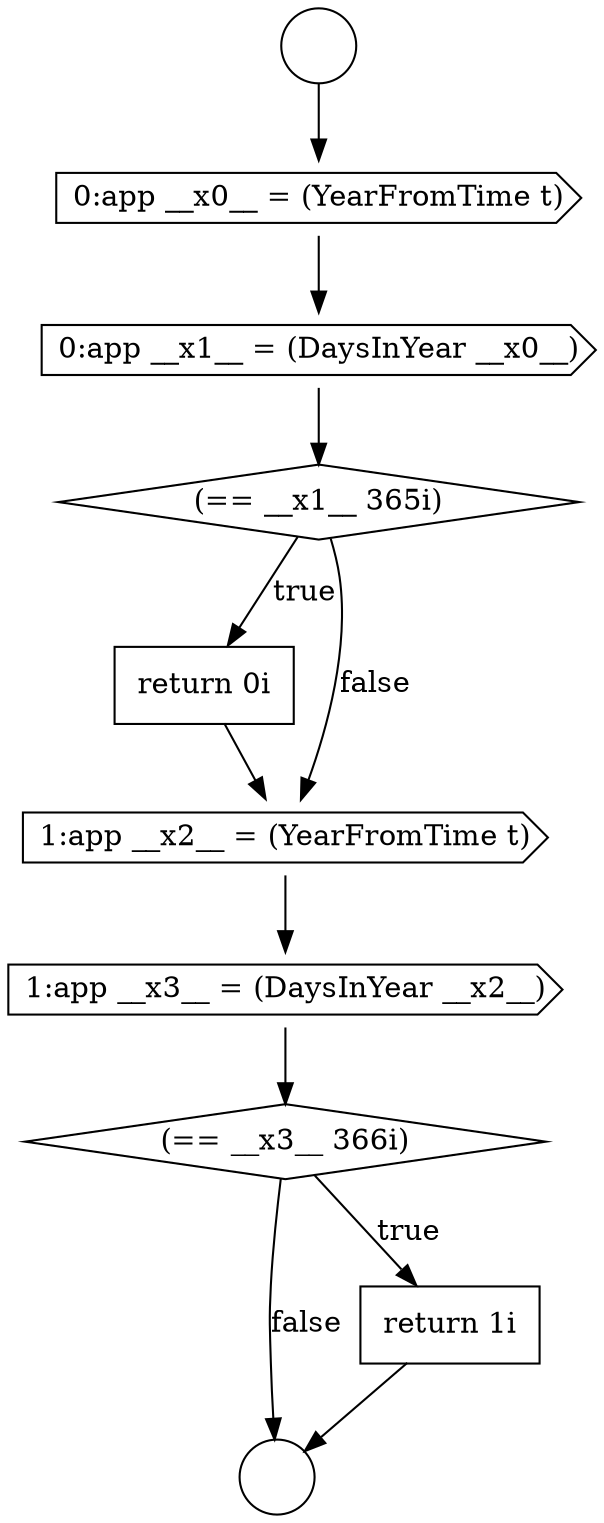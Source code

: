 digraph {
  node20273 [shape=circle label=" " color="black" fillcolor="white" style=filled]
  node20280 [shape=cds, label=<<font color="black">1:app __x3__ = (DaysInYear __x2__)</font>> color="black" fillcolor="white" style=filled]
  node20281 [shape=diamond, label=<<font color="black">(== __x3__ 366i)</font>> color="black" fillcolor="white" style=filled]
  node20276 [shape=cds, label=<<font color="black">0:app __x1__ = (DaysInYear __x0__)</font>> color="black" fillcolor="white" style=filled]
  node20277 [shape=diamond, label=<<font color="black">(== __x1__ 365i)</font>> color="black" fillcolor="white" style=filled]
  node20278 [shape=none, margin=0, label=<<font color="black">
    <table border="0" cellborder="1" cellspacing="0" cellpadding="10">
      <tr><td align="left">return 0i</td></tr>
    </table>
  </font>> color="black" fillcolor="white" style=filled]
  node20274 [shape=circle label=" " color="black" fillcolor="white" style=filled]
  node20279 [shape=cds, label=<<font color="black">1:app __x2__ = (YearFromTime t)</font>> color="black" fillcolor="white" style=filled]
  node20282 [shape=none, margin=0, label=<<font color="black">
    <table border="0" cellborder="1" cellspacing="0" cellpadding="10">
      <tr><td align="left">return 1i</td></tr>
    </table>
  </font>> color="black" fillcolor="white" style=filled]
  node20275 [shape=cds, label=<<font color="black">0:app __x0__ = (YearFromTime t)</font>> color="black" fillcolor="white" style=filled]
  node20280 -> node20281 [ color="black"]
  node20278 -> node20279 [ color="black"]
  node20275 -> node20276 [ color="black"]
  node20273 -> node20275 [ color="black"]
  node20282 -> node20274 [ color="black"]
  node20277 -> node20278 [label=<<font color="black">true</font>> color="black"]
  node20277 -> node20279 [label=<<font color="black">false</font>> color="black"]
  node20279 -> node20280 [ color="black"]
  node20281 -> node20282 [label=<<font color="black">true</font>> color="black"]
  node20281 -> node20274 [label=<<font color="black">false</font>> color="black"]
  node20276 -> node20277 [ color="black"]
}
